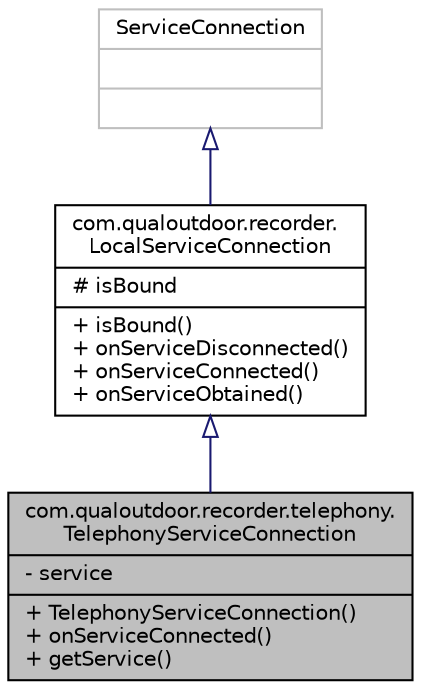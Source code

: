 digraph "com.qualoutdoor.recorder.telephony.TelephonyServiceConnection"
{
  edge [fontname="Helvetica",fontsize="10",labelfontname="Helvetica",labelfontsize="10"];
  node [fontname="Helvetica",fontsize="10",shape=record];
  Node1 [label="{com.qualoutdoor.recorder.telephony.\lTelephonyServiceConnection\n|- service\l|+ TelephonyServiceConnection()\l+ onServiceConnected()\l+ getService()\l}",height=0.2,width=0.4,color="black", fillcolor="grey75", style="filled" fontcolor="black"];
  Node2 -> Node1 [dir="back",color="midnightblue",fontsize="10",style="solid",arrowtail="onormal"];
  Node2 [label="{com.qualoutdoor.recorder.\lLocalServiceConnection\n|# isBound\l|+ isBound()\l+ onServiceDisconnected()\l+ onServiceConnected()\l+ onServiceObtained()\l}",height=0.2,width=0.4,color="black", fillcolor="white", style="filled",URL="$classcom_1_1qualoutdoor_1_1recorder_1_1LocalServiceConnection.html"];
  Node3 -> Node2 [dir="back",color="midnightblue",fontsize="10",style="solid",arrowtail="onormal"];
  Node3 [label="{ServiceConnection\n||}",height=0.2,width=0.4,color="grey75", fillcolor="white", style="filled"];
}
